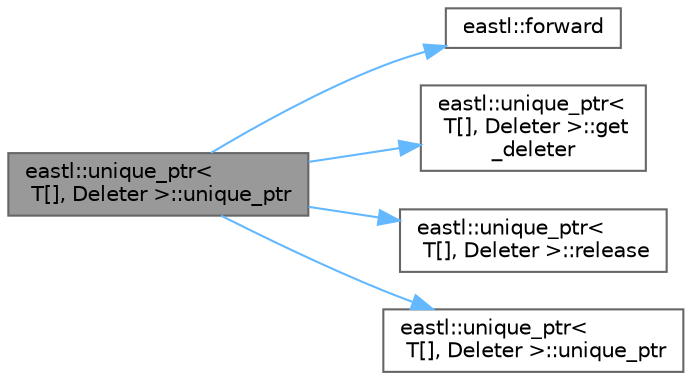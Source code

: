 digraph "eastl::unique_ptr&lt; T[], Deleter &gt;::unique_ptr"
{
 // LATEX_PDF_SIZE
  bgcolor="transparent";
  edge [fontname=Helvetica,fontsize=10,labelfontname=Helvetica,labelfontsize=10];
  node [fontname=Helvetica,fontsize=10,shape=box,height=0.2,width=0.4];
  rankdir="LR";
  Node1 [id="Node000001",label="eastl::unique_ptr\<\l T[], Deleter \>::unique_ptr",height=0.2,width=0.4,color="gray40", fillcolor="grey60", style="filled", fontcolor="black",tooltip=" "];
  Node1 -> Node2 [id="edge5_Node000001_Node000002",color="steelblue1",style="solid",tooltip=" "];
  Node2 [id="Node000002",label="eastl::forward",height=0.2,width=0.4,color="grey40", fillcolor="white", style="filled",URL="$namespaceeastl.html#a36662e86289d74a927ced4b51496fce5",tooltip=" "];
  Node1 -> Node3 [id="edge6_Node000001_Node000003",color="steelblue1",style="solid",tooltip=" "];
  Node3 [id="Node000003",label="eastl::unique_ptr\<\l T[], Deleter \>::get\l_deleter",height=0.2,width=0.4,color="grey40", fillcolor="white", style="filled",URL="$classeastl_1_1unique__ptr_3_01_t_0f_0e_00_01_deleter_01_4.html#aa71dad5a0a62171450df728f5aa6fae6",tooltip=" "];
  Node1 -> Node4 [id="edge7_Node000001_Node000004",color="steelblue1",style="solid",tooltip=" "];
  Node4 [id="Node000004",label="eastl::unique_ptr\<\l T[], Deleter \>::release",height=0.2,width=0.4,color="grey40", fillcolor="white", style="filled",URL="$classeastl_1_1unique__ptr_3_01_t_0f_0e_00_01_deleter_01_4.html#a88201f415e9cbab91e627c2e77d90f7f",tooltip=" "];
  Node1 -> Node5 [id="edge8_Node000001_Node000005",color="steelblue1",style="solid",tooltip=" "];
  Node5 [id="Node000005",label="eastl::unique_ptr\<\l T[], Deleter \>::unique_ptr",height=0.2,width=0.4,color="grey40", fillcolor="white", style="filled",URL="$classeastl_1_1unique__ptr_3_01_t_0f_0e_00_01_deleter_01_4.html#a23fea162b671191ccb2973d4bcd4aa17",tooltip=" "];
}
